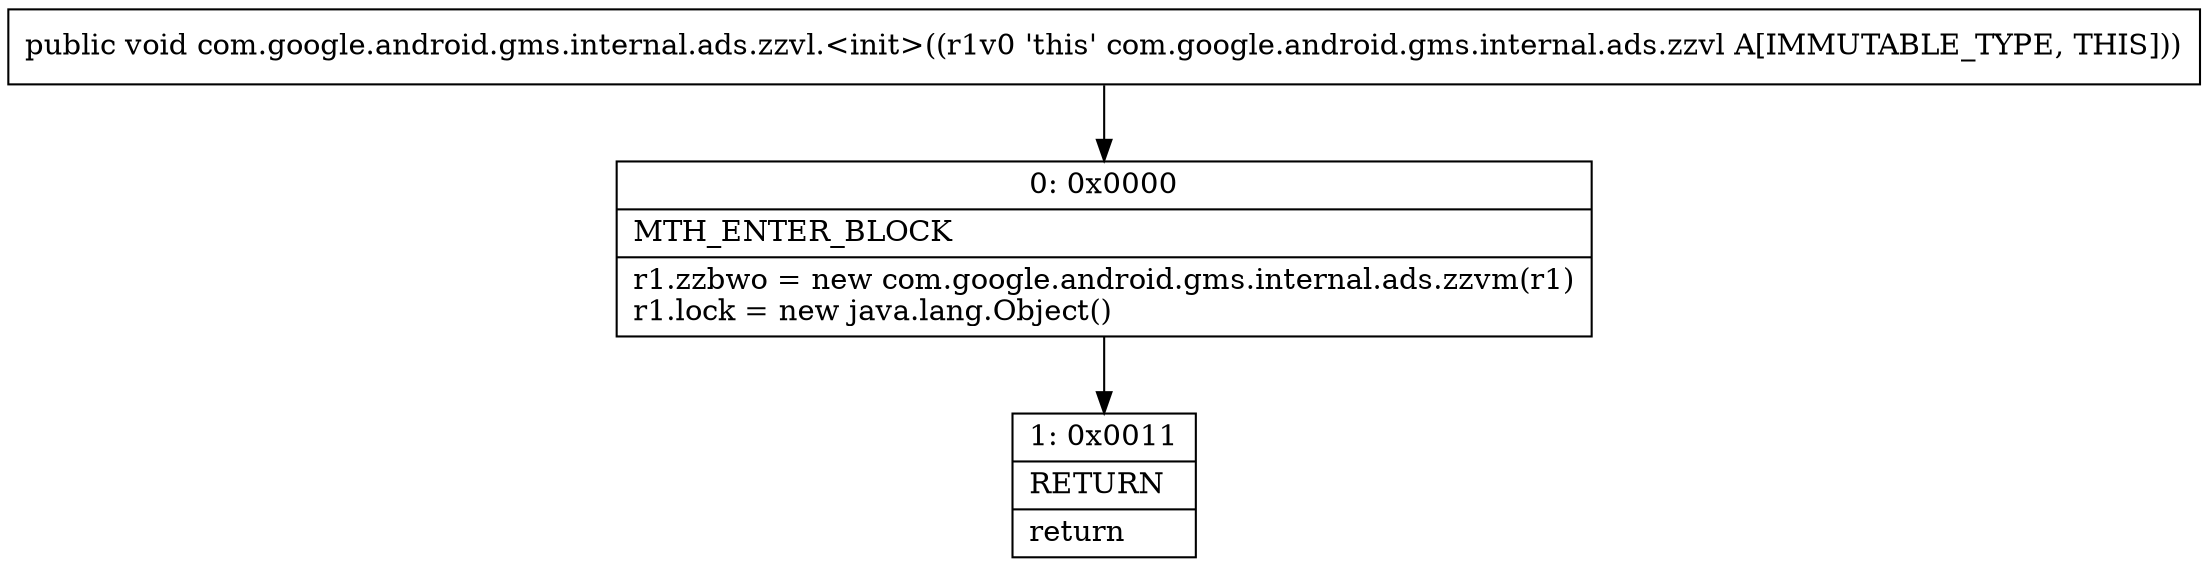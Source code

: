 digraph "CFG forcom.google.android.gms.internal.ads.zzvl.\<init\>()V" {
Node_0 [shape=record,label="{0\:\ 0x0000|MTH_ENTER_BLOCK\l|r1.zzbwo = new com.google.android.gms.internal.ads.zzvm(r1)\lr1.lock = new java.lang.Object()\l}"];
Node_1 [shape=record,label="{1\:\ 0x0011|RETURN\l|return\l}"];
MethodNode[shape=record,label="{public void com.google.android.gms.internal.ads.zzvl.\<init\>((r1v0 'this' com.google.android.gms.internal.ads.zzvl A[IMMUTABLE_TYPE, THIS])) }"];
MethodNode -> Node_0;
Node_0 -> Node_1;
}

